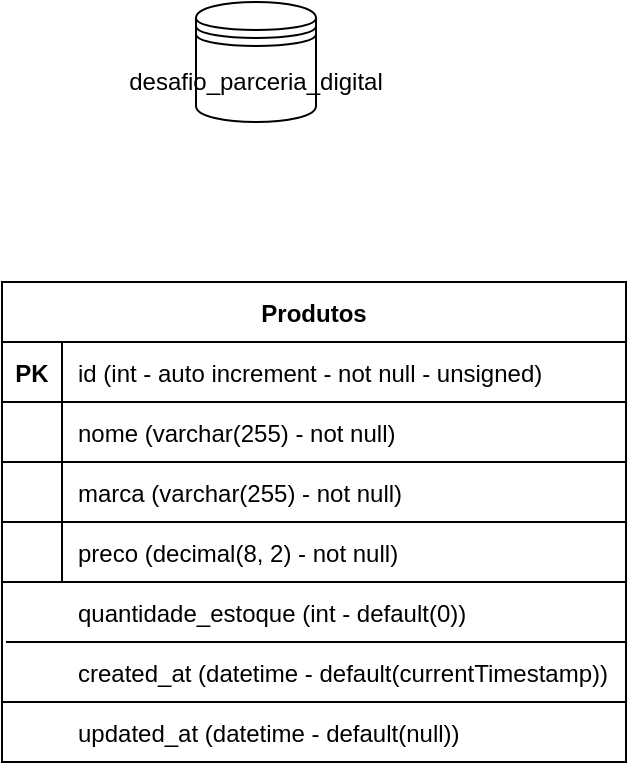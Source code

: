 <mxfile version="14.8.5" type="github">
  <diagram id="OjX7OGXNQCsDIuZp0Mso" name="Page-1">
    <mxGraphModel dx="813" dy="443" grid="1" gridSize="10" guides="1" tooltips="1" connect="1" arrows="1" fold="1" page="1" pageScale="1" pageWidth="850" pageHeight="1100" math="0" shadow="0">
      <root>
        <mxCell id="0" />
        <mxCell id="1" parent="0" />
        <mxCell id="6zze8KN9016CIVqn-qtB-1" value="desafio_parceria_digital" style="shape=datastore;whiteSpace=wrap;html=1;" parent="1" vertex="1">
          <mxGeometry x="395" y="90" width="60" height="60" as="geometry" />
        </mxCell>
        <mxCell id="6zze8KN9016CIVqn-qtB-2" value="Produtos" style="shape=table;startSize=30;container=1;collapsible=1;childLayout=tableLayout;fixedRows=1;rowLines=0;fontStyle=1;align=center;resizeLast=1;" parent="1" vertex="1">
          <mxGeometry x="298" y="230" width="312" height="240" as="geometry" />
        </mxCell>
        <mxCell id="6zze8KN9016CIVqn-qtB-3" value="" style="shape=partialRectangle;collapsible=0;dropTarget=0;pointerEvents=0;fillColor=none;top=0;left=0;bottom=1;right=0;points=[[0,0.5],[1,0.5]];portConstraint=eastwest;" parent="6zze8KN9016CIVqn-qtB-2" vertex="1">
          <mxGeometry y="30" width="312" height="30" as="geometry" />
        </mxCell>
        <mxCell id="6zze8KN9016CIVqn-qtB-4" value="PK" style="shape=partialRectangle;connectable=0;fillColor=none;top=0;left=0;bottom=0;right=0;fontStyle=1;overflow=hidden;" parent="6zze8KN9016CIVqn-qtB-3" vertex="1">
          <mxGeometry width="30" height="30" as="geometry" />
        </mxCell>
        <mxCell id="6zze8KN9016CIVqn-qtB-5" value="id (int - auto increment - not null - unsigned)" style="shape=partialRectangle;connectable=0;fillColor=none;top=0;left=0;bottom=0;right=0;align=left;spacingLeft=6;fontStyle=0;overflow=hidden;" parent="6zze8KN9016CIVqn-qtB-3" vertex="1">
          <mxGeometry x="30" width="282" height="30" as="geometry" />
        </mxCell>
        <mxCell id="6zze8KN9016CIVqn-qtB-6" value="" style="shape=partialRectangle;collapsible=0;dropTarget=0;pointerEvents=0;fillColor=none;top=0;left=0;bottom=0;right=0;points=[[0,0.5],[1,0.5]];portConstraint=eastwest;" parent="6zze8KN9016CIVqn-qtB-2" vertex="1">
          <mxGeometry y="60" width="312" height="30" as="geometry" />
        </mxCell>
        <mxCell id="6zze8KN9016CIVqn-qtB-7" value="" style="shape=partialRectangle;connectable=0;fillColor=none;top=0;left=0;bottom=0;right=0;editable=1;overflow=hidden;" parent="6zze8KN9016CIVqn-qtB-6" vertex="1">
          <mxGeometry width="30" height="30" as="geometry" />
        </mxCell>
        <mxCell id="6zze8KN9016CIVqn-qtB-8" value="nome (varchar(255) - not null)" style="shape=partialRectangle;connectable=0;top=0;left=0;bottom=0;right=0;align=left;spacingLeft=6;overflow=hidden;labelBorderColor=none;shadow=0;fillColor=none;" parent="6zze8KN9016CIVqn-qtB-6" vertex="1">
          <mxGeometry x="30" width="282" height="30" as="geometry" />
        </mxCell>
        <mxCell id="6zze8KN9016CIVqn-qtB-9" value="" style="shape=partialRectangle;collapsible=0;dropTarget=0;pointerEvents=0;fillColor=none;top=0;left=0;bottom=0;right=0;points=[[0,0.5],[1,0.5]];portConstraint=eastwest;" parent="6zze8KN9016CIVqn-qtB-2" vertex="1">
          <mxGeometry y="90" width="312" height="30" as="geometry" />
        </mxCell>
        <mxCell id="6zze8KN9016CIVqn-qtB-10" value="" style="shape=partialRectangle;connectable=0;fillColor=none;top=0;left=0;bottom=0;right=0;editable=1;overflow=hidden;" parent="6zze8KN9016CIVqn-qtB-9" vertex="1">
          <mxGeometry width="30" height="30" as="geometry" />
        </mxCell>
        <mxCell id="6zze8KN9016CIVqn-qtB-11" value="marca (varchar(255) - not null)" style="shape=partialRectangle;connectable=0;fillColor=none;top=0;left=0;bottom=0;right=0;align=left;spacingLeft=6;overflow=hidden;" parent="6zze8KN9016CIVqn-qtB-9" vertex="1">
          <mxGeometry x="30" width="282" height="30" as="geometry" />
        </mxCell>
        <mxCell id="6zze8KN9016CIVqn-qtB-12" value="" style="shape=partialRectangle;collapsible=0;dropTarget=0;pointerEvents=0;fillColor=none;top=0;left=0;bottom=0;right=0;points=[[0,0.5],[1,0.5]];portConstraint=eastwest;" parent="6zze8KN9016CIVqn-qtB-2" vertex="1">
          <mxGeometry y="120" width="312" height="30" as="geometry" />
        </mxCell>
        <mxCell id="6zze8KN9016CIVqn-qtB-13" value="" style="shape=partialRectangle;connectable=0;fillColor=none;top=0;left=0;bottom=0;right=0;editable=1;overflow=hidden;" parent="6zze8KN9016CIVqn-qtB-12" vertex="1">
          <mxGeometry width="30" height="30" as="geometry" />
        </mxCell>
        <mxCell id="6zze8KN9016CIVqn-qtB-14" value="preco (decimal(8, 2) - not null)" style="shape=partialRectangle;connectable=0;fillColor=none;top=0;left=0;bottom=0;right=0;align=left;spacingLeft=6;overflow=hidden;" parent="6zze8KN9016CIVqn-qtB-12" vertex="1">
          <mxGeometry x="30" width="282" height="30" as="geometry" />
        </mxCell>
        <mxCell id="6zze8KN9016CIVqn-qtB-15" value="created_at (datetime - default(currentTimestamp))" style="shape=partialRectangle;connectable=0;fillColor=none;top=0;left=0;bottom=0;right=0;align=left;spacingLeft=6;overflow=hidden;" parent="1" vertex="1">
          <mxGeometry x="328" y="410" width="282" height="30" as="geometry" />
        </mxCell>
        <mxCell id="6zze8KN9016CIVqn-qtB-38" value="" style="line;strokeWidth=1;rotatable=0;dashed=0;labelPosition=right;align=left;verticalAlign=middle;spacingTop=0;spacingLeft=6;points=[];portConstraint=eastwest;shadow=0;fillColor=#2a2a2a;" parent="1" vertex="1">
          <mxGeometry x="298" y="310" width="312" height="20" as="geometry" />
        </mxCell>
        <mxCell id="6zze8KN9016CIVqn-qtB-39" value="" style="line;strokeWidth=1;rotatable=0;dashed=0;labelPosition=right;align=left;verticalAlign=middle;spacingTop=0;spacingLeft=6;points=[];portConstraint=eastwest;shadow=0;fillColor=#2a2a2a;" parent="1" vertex="1">
          <mxGeometry x="298" y="340" width="312" height="20" as="geometry" />
        </mxCell>
        <mxCell id="6zze8KN9016CIVqn-qtB-40" value="" style="line;strokeWidth=1;rotatable=0;dashed=0;labelPosition=right;align=left;verticalAlign=middle;spacingTop=0;spacingLeft=6;points=[];portConstraint=eastwest;shadow=0;fillColor=#2a2a2a;" parent="1" vertex="1">
          <mxGeometry x="298" y="370" width="312" height="20" as="geometry" />
        </mxCell>
        <mxCell id="6zze8KN9016CIVqn-qtB-42" value="updated_at (datetime - default(null))" style="shape=partialRectangle;connectable=0;fillColor=none;top=0;left=0;bottom=0;right=0;align=left;spacingLeft=6;overflow=hidden;" parent="1" vertex="1">
          <mxGeometry x="328" y="440" width="282" height="30" as="geometry" />
        </mxCell>
        <mxCell id="6zze8KN9016CIVqn-qtB-43" value="" style="line;strokeWidth=1;rotatable=0;dashed=0;labelPosition=right;align=left;verticalAlign=middle;spacingTop=0;spacingLeft=6;points=[];portConstraint=eastwest;shadow=0;fillColor=#2a2a2a;" parent="1" vertex="1">
          <mxGeometry x="300" y="400" width="310" height="20" as="geometry" />
        </mxCell>
        <mxCell id="mgDnKdsnDCoH38jj6wMY-1" value="" style="line;strokeWidth=1;rotatable=0;dashed=0;labelPosition=right;align=left;verticalAlign=middle;spacingTop=0;spacingLeft=6;points=[];portConstraint=eastwest;shadow=0;fillColor=#2a2a2a;" vertex="1" parent="1">
          <mxGeometry x="298" y="430" width="312" height="20" as="geometry" />
        </mxCell>
        <mxCell id="mgDnKdsnDCoH38jj6wMY-3" value="quantidade_estoque (int - default(0))" style="shape=partialRectangle;connectable=0;fillColor=none;top=0;left=0;bottom=0;right=0;align=left;spacingLeft=6;overflow=hidden;" vertex="1" parent="1">
          <mxGeometry x="328" y="380" width="282" height="30" as="geometry" />
        </mxCell>
      </root>
    </mxGraphModel>
  </diagram>
</mxfile>
